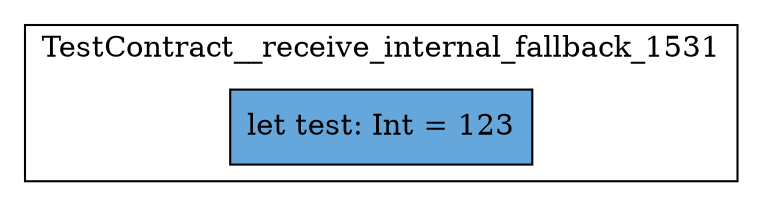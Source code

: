 digraph "never-accessed-8" {
    node [shape=box];
    subgraph "cluster_TestContract__receive_internal_fallback_1531" {
        label="TestContract__receive_internal_fallback_1531";
        "TestContract__receive_internal_fallback_1531_141" [label="let test: Int = 123",style=filled,fillcolor="#66A7DB"];
    }
}
